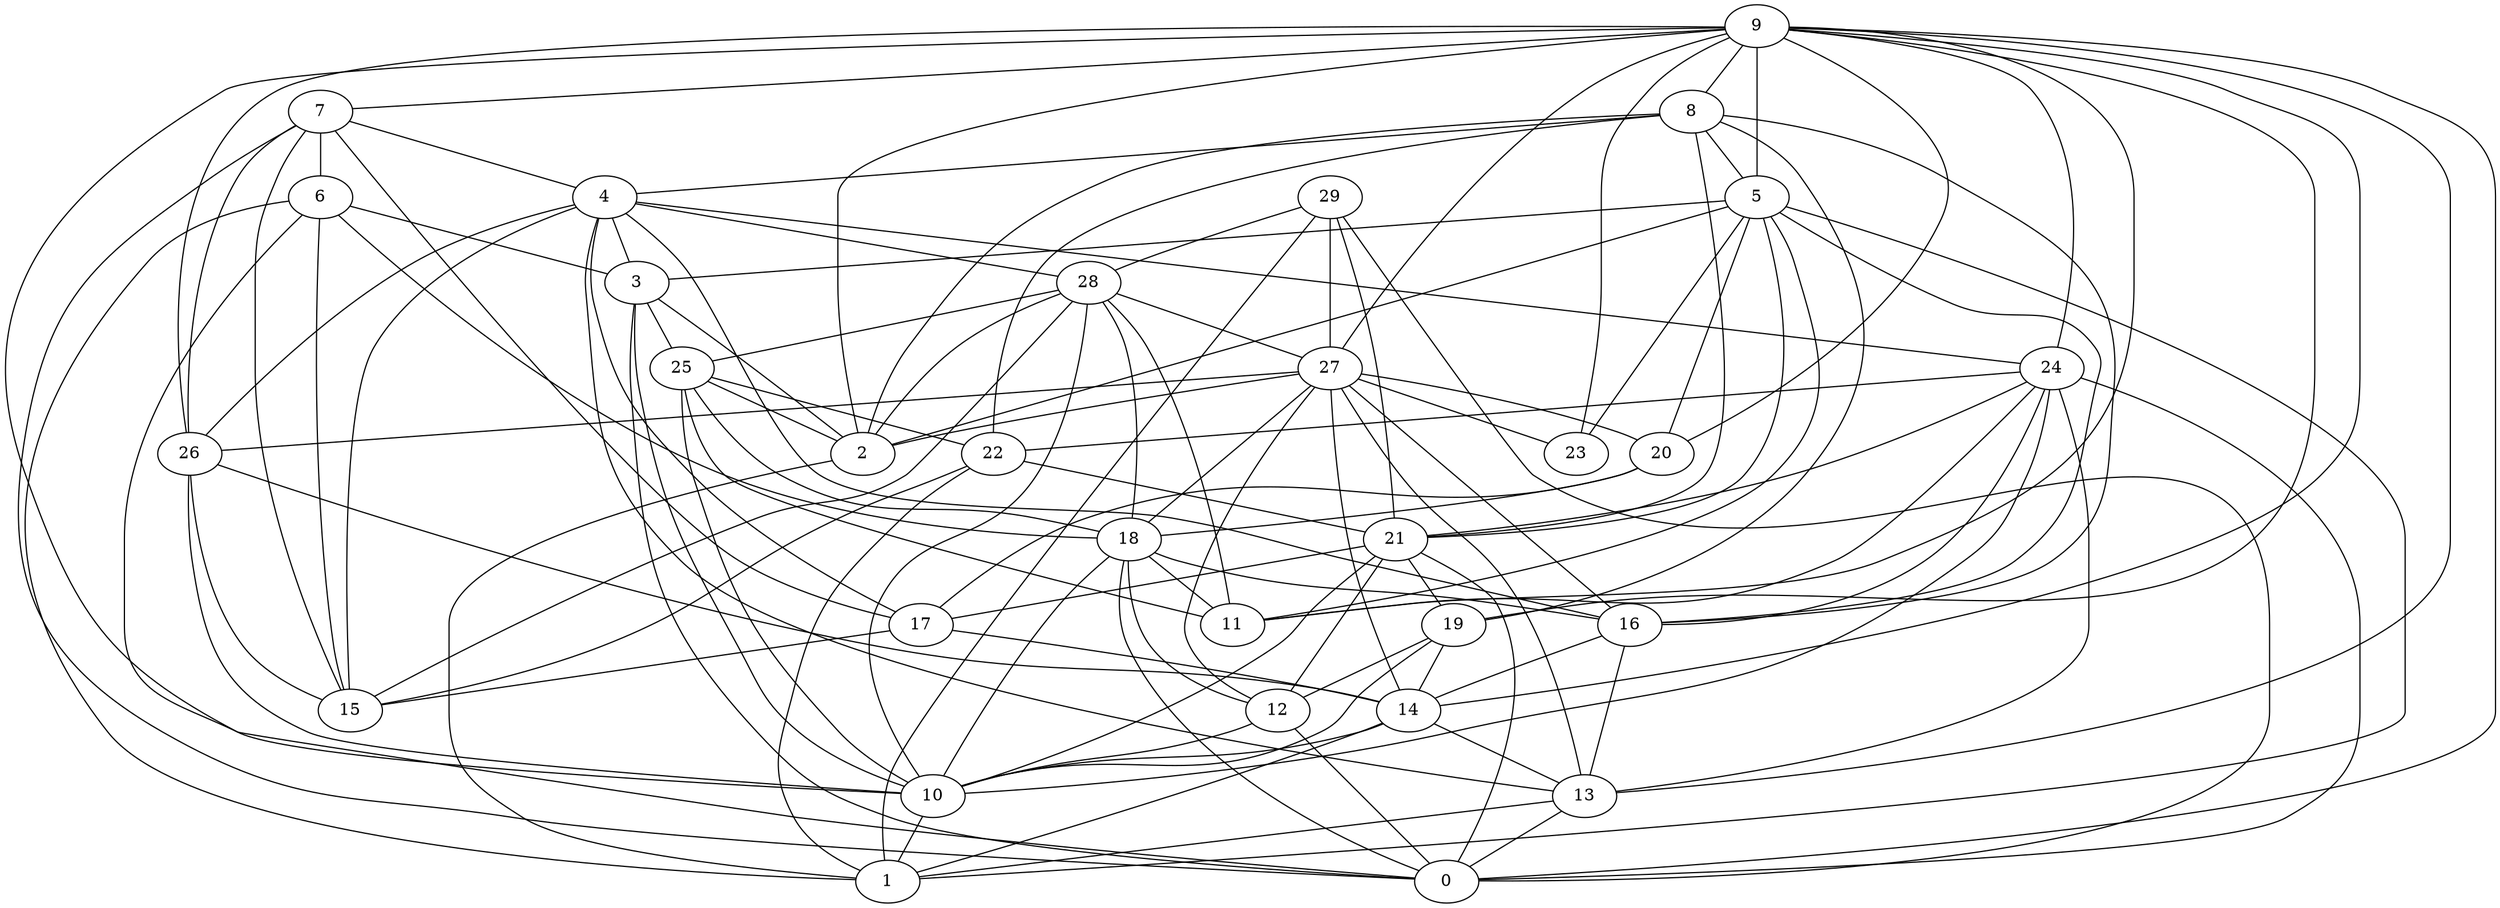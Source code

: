 digraph GG_graph {

subgraph G_graph {
edge [color = black]
"4" -> "13" [dir = none]
"4" -> "3" [dir = none]
"4" -> "16" [dir = none]
"22" -> "1" [dir = none]
"22" -> "15" [dir = none]
"9" -> "19" [dir = none]
"9" -> "8" [dir = none]
"9" -> "20" [dir = none]
"9" -> "14" [dir = none]
"9" -> "24" [dir = none]
"9" -> "5" [dir = none]
"9" -> "27" [dir = none]
"9" -> "10" [dir = none]
"9" -> "0" [dir = none]
"9" -> "7" [dir = none]
"20" -> "17" [dir = none]
"26" -> "14" [dir = none]
"26" -> "15" [dir = none]
"17" -> "15" [dir = none]
"28" -> "18" [dir = none]
"28" -> "11" [dir = none]
"28" -> "27" [dir = none]
"27" -> "16" [dir = none]
"27" -> "12" [dir = none]
"27" -> "14" [dir = none]
"27" -> "2" [dir = none]
"27" -> "26" [dir = none]
"27" -> "23" [dir = none]
"7" -> "6" [dir = none]
"7" -> "17" [dir = none]
"29" -> "21" [dir = none]
"29" -> "0" [dir = none]
"29" -> "1" [dir = none]
"29" -> "28" [dir = none]
"13" -> "0" [dir = none]
"18" -> "10" [dir = none]
"18" -> "12" [dir = none]
"18" -> "11" [dir = none]
"24" -> "10" [dir = none]
"24" -> "16" [dir = none]
"24" -> "22" [dir = none]
"5" -> "23" [dir = none]
"5" -> "20" [dir = none]
"5" -> "16" [dir = none]
"5" -> "21" [dir = none]
"21" -> "0" [dir = none]
"21" -> "10" [dir = none]
"21" -> "12" [dir = none]
"8" -> "16" [dir = none]
"2" -> "1" [dir = none]
"25" -> "22" [dir = none]
"25" -> "10" [dir = none]
"25" -> "18" [dir = none]
"3" -> "10" [dir = none]
"3" -> "25" [dir = none]
"6" -> "18" [dir = none]
"6" -> "0" [dir = none]
"19" -> "12" [dir = none]
"9" -> "23" [dir = none]
"8" -> "19" [dir = none]
"8" -> "21" [dir = none]
"28" -> "10" [dir = none]
"16" -> "13" [dir = none]
"29" -> "27" [dir = none]
"18" -> "16" [dir = none]
"24" -> "13" [dir = none]
"4" -> "17" [dir = none]
"4" -> "15" [dir = none]
"5" -> "11" [dir = none]
"25" -> "11" [dir = none]
"9" -> "13" [dir = none]
"27" -> "18" [dir = none]
"7" -> "15" [dir = none]
"28" -> "25" [dir = none]
"7" -> "26" [dir = none]
"7" -> "4" [dir = none]
"24" -> "0" [dir = none]
"19" -> "14" [dir = none]
"5" -> "2" [dir = none]
"12" -> "10" [dir = none]
"3" -> "2" [dir = none]
"4" -> "26" [dir = none]
"8" -> "5" [dir = none]
"4" -> "28" [dir = none]
"24" -> "11" [dir = none]
"8" -> "4" [dir = none]
"21" -> "17" [dir = none]
"17" -> "14" [dir = none]
"3" -> "0" [dir = none]
"6" -> "1" [dir = none]
"9" -> "26" [dir = none]
"16" -> "14" [dir = none]
"28" -> "15" [dir = none]
"27" -> "20" [dir = none]
"19" -> "10" [dir = none]
"14" -> "13" [dir = none]
"25" -> "2" [dir = none]
"18" -> "0" [dir = none]
"13" -> "1" [dir = none]
"9" -> "11" [dir = none]
"22" -> "21" [dir = none]
"27" -> "13" [dir = none]
"28" -> "2" [dir = none]
"8" -> "22" [dir = none]
"4" -> "24" [dir = none]
"21" -> "19" [dir = none]
"6" -> "15" [dir = none]
"14" -> "1" [dir = none]
"5" -> "1" [dir = none]
"5" -> "3" [dir = none]
"24" -> "21" [dir = none]
"10" -> "1" [dir = none]
"9" -> "2" [dir = none]
"26" -> "10" [dir = none]
"14" -> "10" [dir = none]
"20" -> "18" [dir = none]
"12" -> "0" [dir = none]
"8" -> "2" [dir = none]
"7" -> "0" [dir = none]
"6" -> "3" [dir = none]
}

}
